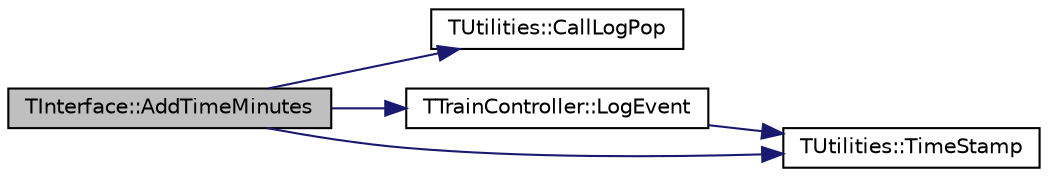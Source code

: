 digraph "TInterface::AddTimeMinutes"
{
 // INTERACTIVE_SVG=YES
 // LATEX_PDF_SIZE
  edge [fontname="Helvetica",fontsize="10",labelfontname="Helvetica",labelfontsize="10"];
  node [fontname="Helvetica",fontsize="10",shape=record];
  rankdir="LR";
  Node1 [label="TInterface::AddTimeMinutes",height=0.2,width=0.4,color="black", fillcolor="grey75", style="filled", fontcolor="black",tooltip="used in ExpandRepeatsButtonClick function to add minutes to an AnsiString time"];
  Node1 -> Node2 [color="midnightblue",fontsize="10",style="solid",fontname="Helvetica"];
  Node2 [label="TUtilities::CallLogPop",height=0.2,width=0.4,color="black", fillcolor="white", style="filled",URL="$class_t_utilities.html#ae1eddca13cc3c492839e131f40ec21c0",tooltip="pops the last entry off the call stack, throws an error if called when empty"];
  Node1 -> Node3 [color="midnightblue",fontsize="10",style="solid",fontname="Helvetica"];
  Node3 [label="TTrainController::LogEvent",height=0.2,width=0.4,color="black", fillcolor="white", style="filled",URL="$class_t_train_controller.html#ac88477499edd24550fae9b90b5561ed1",tooltip="store Str to the event log - moved from TUtilities for v0.6 so can record the tt clock value"];
  Node3 -> Node4 [color="midnightblue",fontsize="10",style="solid",fontname="Helvetica"];
  Node4 [label="TUtilities::TimeStamp",height=0.2,width=0.4,color="black", fillcolor="white", style="filled",URL="$class_t_utilities.html#a34bd6bb5305bc29afdf424f6d35a921c",tooltip="creates a string of the form 'hh:mm:ss' for use in call & event logging"];
  Node1 -> Node4 [color="midnightblue",fontsize="10",style="solid",fontname="Helvetica"];
}
